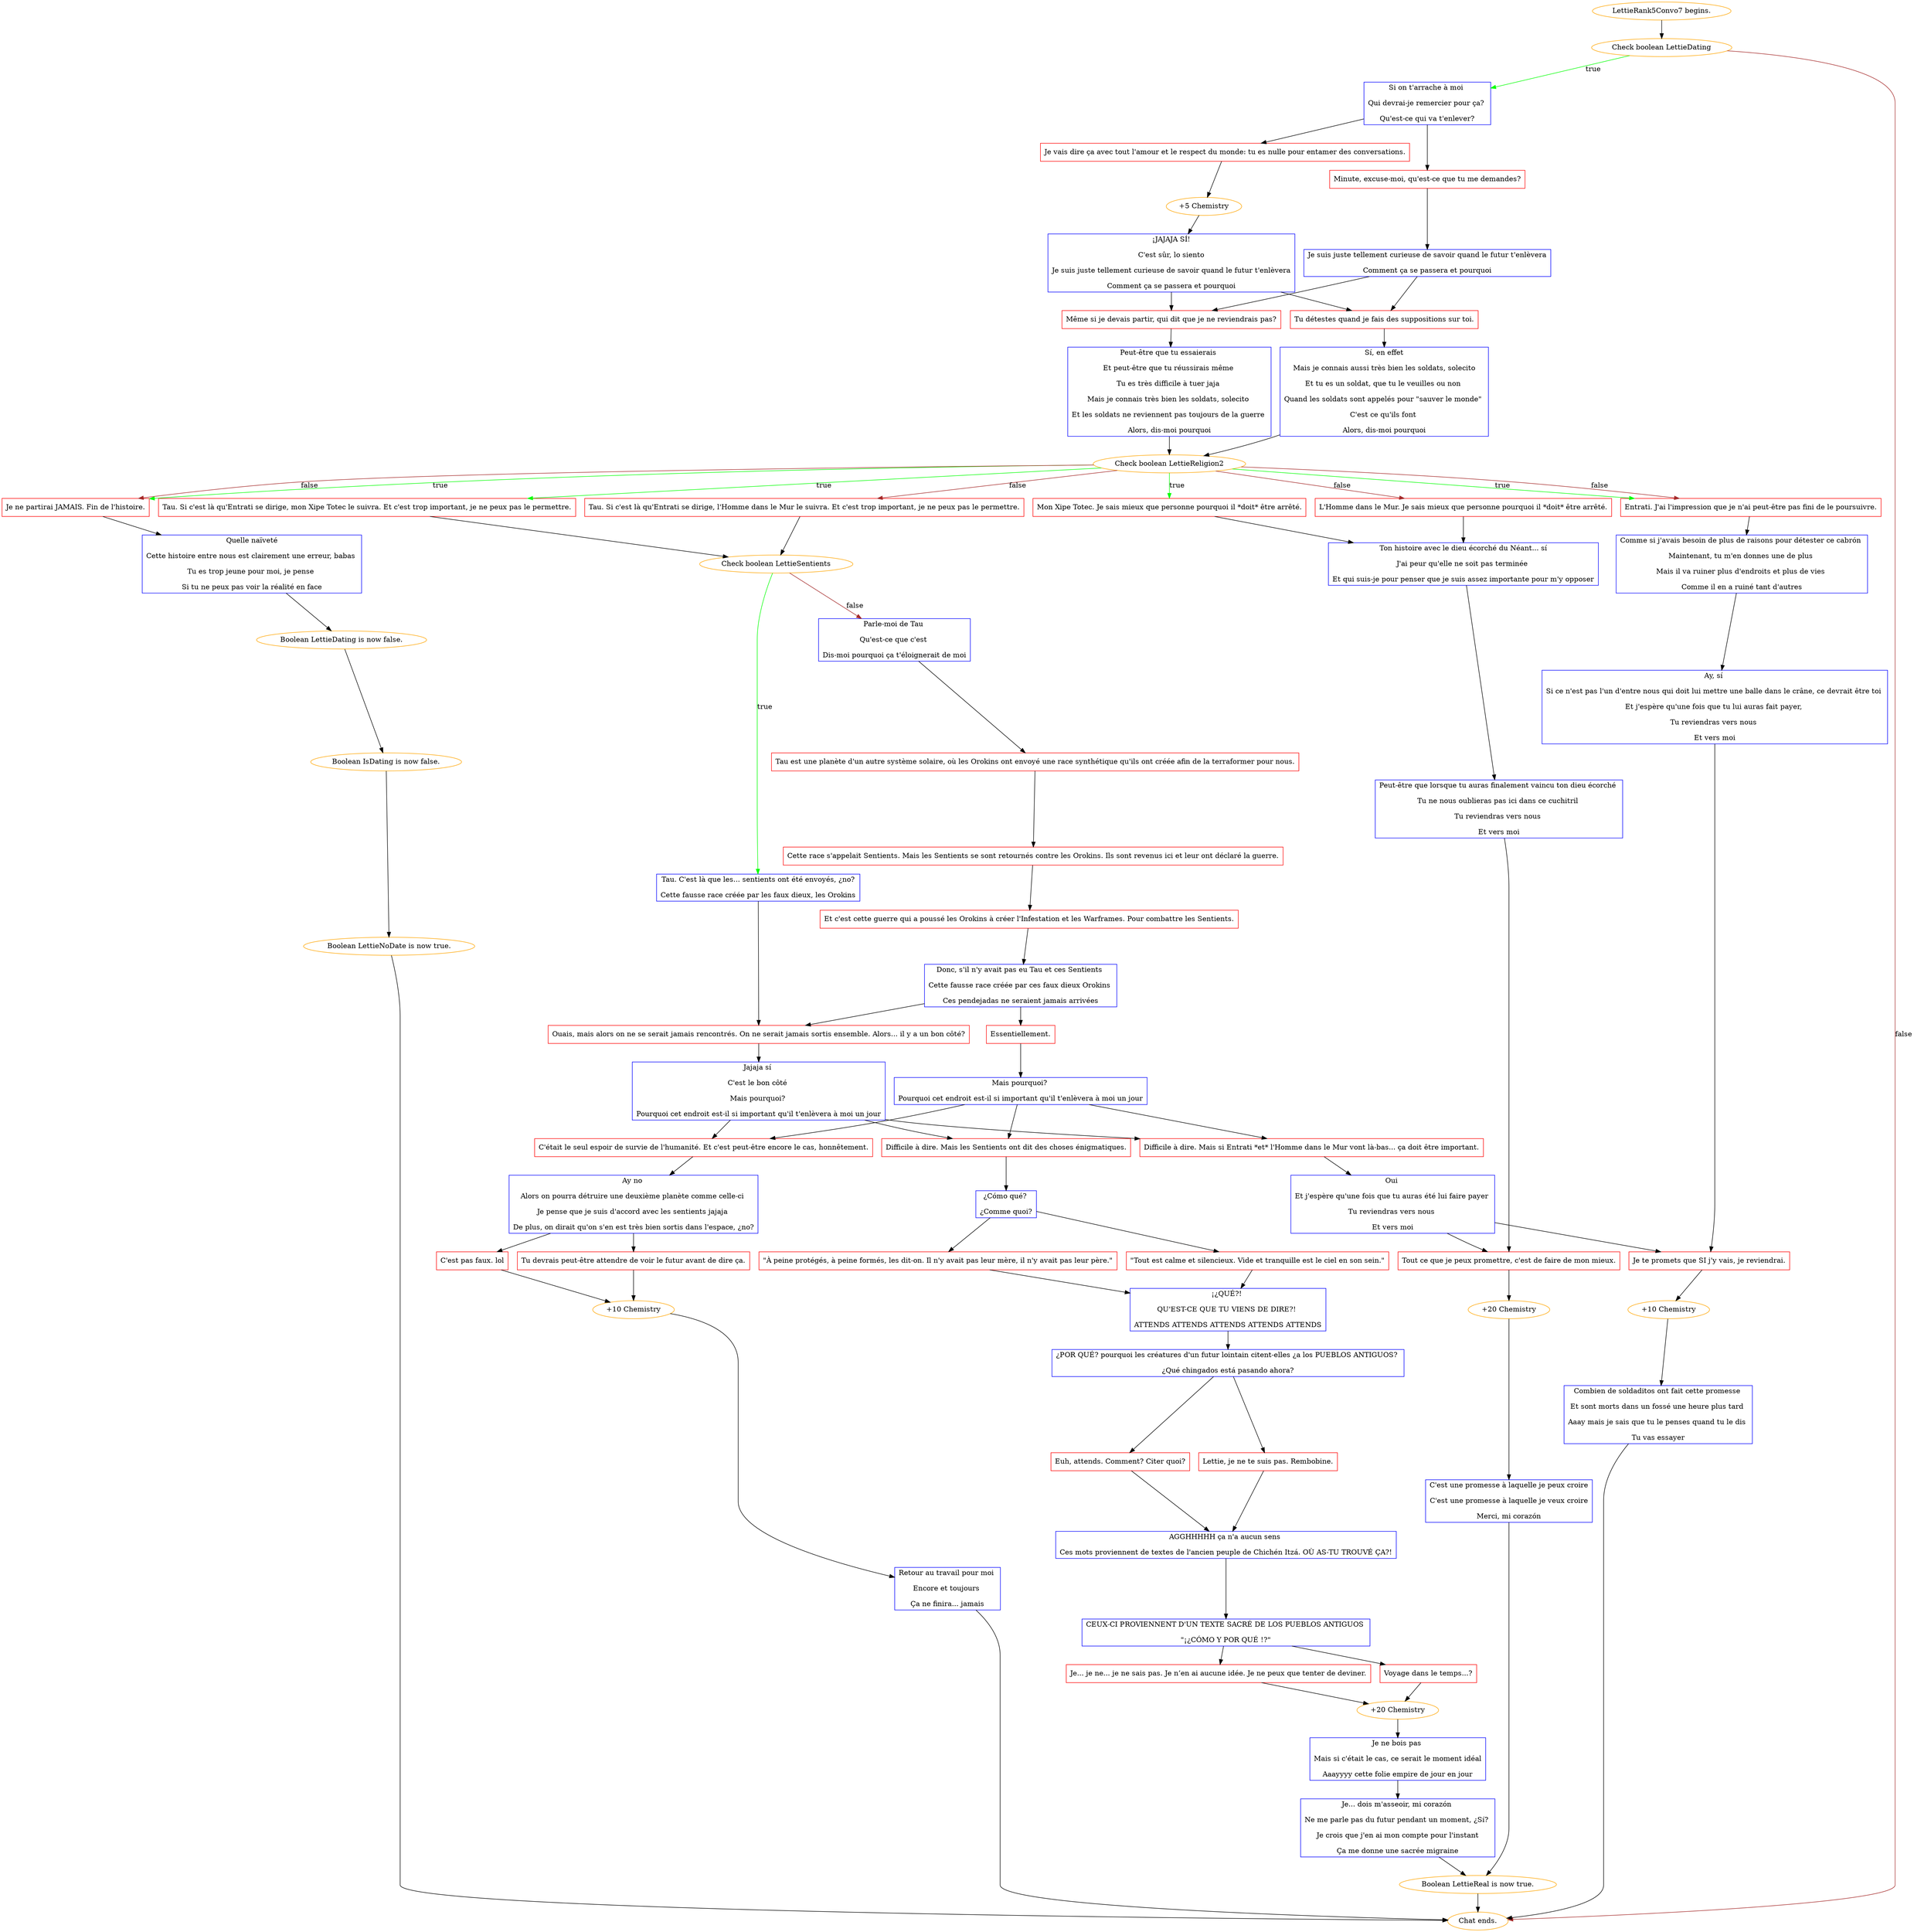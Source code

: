 digraph {
	"LettieRank5Convo7 begins." [color=orange];
		"LettieRank5Convo7 begins." -> j4288606571;
	j4288606571 [label="Check boolean LettieDating",color=orange];
		j4288606571 -> j4246492473 [label=true,color=green];
		j4288606571 -> "Chat ends." [label=false,color=brown];
	j4246492473 [label="Si on t'arrache à moi 
Qui devrai-je remercier pour ça? 
Qu'est-ce qui va t'enlever?",shape=box,color=blue];
		j4246492473 -> j1325430317;
		j4246492473 -> j1123617925;
	"Chat ends." [color=orange];
	j1325430317 [label="Je vais dire ça avec tout l'amour et le respect du monde: tu es nulle pour entamer des conversations.",shape=box,color=red];
		j1325430317 -> j2525987508;
	j1123617925 [label="Minute, excuse-moi, qu'est-ce que tu me demandes?",shape=box,color=red];
		j1123617925 -> j3064922351;
	j2525987508 [label="+5 Chemistry",color=orange];
		j2525987508 -> j1627855793;
	j3064922351 [label="Je suis juste tellement curieuse de savoir quand le futur t'enlèvera
Comment ça se passera et pourquoi",shape=box,color=blue];
		j3064922351 -> j2186683786;
		j3064922351 -> j2431192857;
	j1627855793 [label="¡JAJAJA SÍ!
C'est sûr, lo siento
Je suis juste tellement curieuse de savoir quand le futur t'enlèvera
Comment ça se passera et pourquoi",shape=box,color=blue];
		j1627855793 -> j2186683786;
		j1627855793 -> j2431192857;
	j2186683786 [label="Même si je devais partir, qui dit que je ne reviendrais pas?",shape=box,color=red];
		j2186683786 -> j268072447;
	j2431192857 [label="Tu détestes quand je fais des suppositions sur toi.",shape=box,color=red];
		j2431192857 -> j1989878945;
	j268072447 [label="Peut-être que tu essaierais 
Et peut-être que tu réussirais même 
Tu es très difficile à tuer jaja 
Mais je connais très bien les soldats, solecito 
Et les soldats ne reviennent pas toujours de la guerre 
Alors, dis-moi pourquoi",shape=box,color=blue];
		j268072447 -> j3234434887;
	j1989878945 [label="Sí, en effet
Mais je connais aussi très bien les soldats, solecito
Et tu es un soldat, que tu le veuilles ou non 
Quand les soldats sont appelés pour \"sauver le monde\" 
C'est ce qu'ils font 
Alors, dis-moi pourquoi",shape=box,color=blue];
		j1989878945 -> j3234434887;
	j3234434887 [label="Check boolean LettieReligion2",color=orange];
		j3234434887 -> j487864672 [label=true,color=green];
		j3234434887 -> j2626860531 [label=true,color=green];
		j3234434887 -> j3650784892 [label=true,color=green];
		j3234434887 -> j1379897673 [label=true,color=green];
		j3234434887 -> j487864672 [label=false,color=brown];
		j3234434887 -> j1039591984 [label=false,color=brown];
		j3234434887 -> j1992016374 [label=false,color=brown];
		j3234434887 -> j1379897673 [label=false,color=brown];
	j487864672 [label="Entrati. J'ai l'impression que je n'ai peut-être pas fini de le poursuivre.",shape=box,color=red];
		j487864672 -> j3920303327;
	j2626860531 [label="Mon Xipe Totec. Je sais mieux que personne pourquoi il *doit* être arrêté.",shape=box,color=red];
		j2626860531 -> j2919972062;
	j3650784892 [label="Tau. Si c'est là qu'Entrati se dirige, mon Xipe Totec le suivra. Et c'est trop important, je ne peux pas le permettre.",shape=box,color=red];
		j3650784892 -> j3204689239;
	j1379897673 [label="Je ne partirai JAMAIS. Fin de l'histoire.",shape=box,color=red];
		j1379897673 -> j3965132581;
	j1039591984 [label="L'Homme dans le Mur. Je sais mieux que personne pourquoi il *doit* être arrêté.",shape=box,color=red];
		j1039591984 -> j2919972062;
	j1992016374 [label="Tau. Si c'est là qu'Entrati se dirige, l'Homme dans le Mur le suivra. Et c'est trop important, je ne peux pas le permettre.",shape=box,color=red];
		j1992016374 -> j3204689239;
	j3920303327 [label="Comme si j'avais besoin de plus de raisons pour détester ce cabrón 
Maintenant, tu m'en donnes une de plus 
Mais il va ruiner plus d'endroits et plus de vies 
Comme il en a ruiné tant d'autres",shape=box,color=blue];
		j3920303327 -> j2486193317;
	j2919972062 [label="Ton histoire avec le dieu écorché du Néant... sí
J'ai peur qu'elle ne soit pas terminée 
Et qui suis-je pour penser que je suis assez importante pour m'y opposer",shape=box,color=blue];
		j2919972062 -> j635813058;
	j3204689239 [label="Check boolean LettieSentients",color=orange];
		j3204689239 -> j3498549688 [label=true,color=green];
		j3204689239 -> j4132762640 [label=false,color=brown];
	j3965132581 [label="Quelle naïveté
Cette histoire entre nous est clairement une erreur, babas 
Tu es trop jeune pour moi, je pense 
Si tu ne peux pas voir la réalité en face",shape=box,color=blue];
		j3965132581 -> j2548450594;
	j2486193317 [label="Ay, sí 
Si ce n'est pas l'un d'entre nous qui doit lui mettre une balle dans le crâne, ce devrait être toi 
Et j'espère qu'une fois que tu lui auras fait payer, 
Tu reviendras vers nous 
Et vers moi",shape=box,color=blue];
		j2486193317 -> j3897967119;
	j635813058 [label="Peut-être que lorsque tu auras finalement vaincu ton dieu écorché 
Tu ne nous oublieras pas ici dans ce cuchitril 
Tu reviendras vers nous 
Et vers moi",shape=box,color=blue];
		j635813058 -> j1669298430;
	j3498549688 [label="Tau. C'est là que les... sentients ont été envoyés, ¿no?
Cette fausse race créée par les faux dieux, les Orokins",shape=box,color=blue];
		j3498549688 -> j4113633158;
	j4132762640 [label="Parle-moi de Tau 
Qu'est-ce que c'est 
Dis-moi pourquoi ça t'éloignerait de moi",shape=box,color=blue];
		j4132762640 -> j1618868161;
	j2548450594 [label="Boolean LettieDating is now false.",color=orange];
		j2548450594 -> j4086907321;
	j3897967119 [label="Je te promets que SI j'y vais, je reviendrai.",shape=box,color=red];
		j3897967119 -> j3754870858;
	j1669298430 [label="Tout ce que je peux promettre, c'est de faire de mon mieux.",shape=box,color=red];
		j1669298430 -> j1963952790;
	j4113633158 [label="Ouais, mais alors on ne se serait jamais rencontrés. On ne serait jamais sortis ensemble. Alors... il y a un bon côté?",shape=box,color=red];
		j4113633158 -> j4036677513;
	j1618868161 [label="Tau est une planète d'un autre système solaire, où les Orokins ont envoyé une race synthétique qu'ils ont créée afin de la terraformer pour nous.",shape=box,color=red];
		j1618868161 -> j998510366;
	j4086907321 [label="Boolean IsDating is now false.",color=orange];
		j4086907321 -> j2703113057;
	j3754870858 [label="+10 Chemistry",color=orange];
		j3754870858 -> j1690255922;
	j1963952790 [label="+20 Chemistry",color=orange];
		j1963952790 -> j3406016213;
	j4036677513 [label="Jajaja sí 
C'est le bon côté 
Mais pourquoi? 
Pourquoi cet endroit est-il si important qu'il t'enlèvera à moi un jour",shape=box,color=blue];
		j4036677513 -> j977286583;
		j4036677513 -> j358568766;
		j4036677513 -> j897743928;
	j998510366 [label="Cette race s'appelait Sentients. Mais les Sentients se sont retournés contre les Orokins. Ils sont revenus ici et leur ont déclaré la guerre.",shape=box,color=red];
		j998510366 -> j3947457311;
	j2703113057 [label="Boolean LettieNoDate is now true.",color=orange];
		j2703113057 -> "Chat ends.";
	j1690255922 [label="Combien de soldaditos ont fait cette promesse 
Et sont morts dans un fossé une heure plus tard 
Aaay mais je sais que tu le penses quand tu le dis 
Tu vas essayer",shape=box,color=blue];
		j1690255922 -> "Chat ends.";
	j3406016213 [label="C'est une promesse à laquelle je peux croire
C'est une promesse à laquelle je veux croire
Merci, mi corazón",shape=box,color=blue];
		j3406016213 -> j1472871842;
	j977286583 [label="Difficile à dire. Mais si Entrati *et* l'Homme dans le Mur vont là-bas... ça doit être important.",shape=box,color=red];
		j977286583 -> j3639741139;
	j358568766 [label="C'était le seul espoir de survie de l'humanité. Et c'est peut-être encore le cas, honnêtement.",shape=box,color=red];
		j358568766 -> j2581076678;
	j897743928 [label="Difficile à dire. Mais les Sentients ont dit des choses énigmatiques.",shape=box,color=red];
		j897743928 -> j3040831752;
	j3947457311 [label="Et c'est cette guerre qui a poussé les Orokins à créer l'Infestation et les Warframes. Pour combattre les Sentients.",shape=box,color=red];
		j3947457311 -> j460552448;
	j1472871842 [label="Boolean LettieReal is now true.",color=orange];
		j1472871842 -> "Chat ends.";
	j3639741139 [label="Oui 
Et j'espère qu'une fois que tu auras été lui faire payer 
Tu reviendras vers nous 
Et vers moi",shape=box,color=blue];
		j3639741139 -> j3897967119;
		j3639741139 -> j1669298430;
	j2581076678 [label="Ay no 
Alors on pourra détruire une deuxième planète comme celle-ci 
Je pense que je suis d'accord avec les sentients jajaja 
De plus, on dirait qu'on s'en est très bien sortis dans l'espace, ¿no?",shape=box,color=blue];
		j2581076678 -> j7077720;
		j2581076678 -> j1151142235;
	j3040831752 [label="¿Cómo qué? 
¿Comme quoi?",shape=box,color=blue];
		j3040831752 -> j2500970256;
		j3040831752 -> j3514253761;
	j460552448 [label="Donc, s'il n'y avait pas eu Tau et ces Sentients 
Cette fausse race créée par ces faux dieux Orokins 
Ces pendejadas ne seraient jamais arrivées",shape=box,color=blue];
		j460552448 -> j4113633158;
		j460552448 -> j551044627;
	j7077720 [label="C'est pas faux. lol",shape=box,color=red];
		j7077720 -> j798055885;
	j1151142235 [label="Tu devrais peut-être attendre de voir le futur avant de dire ça.",shape=box,color=red];
		j1151142235 -> j798055885;
	j2500970256 [label="\"Tout est calme et silencieux. Vide et tranquille est le ciel en son sein.\"",shape=box,color=red];
		j2500970256 -> j1180953502;
	j3514253761 [label="\"À peine protégés, à peine formés, les dit-on. Il n'y avait pas leur mère, il n'y avait pas leur père.\"",shape=box,color=red];
		j3514253761 -> j1180953502;
	j551044627 [label="Essentiellement.",shape=box,color=red];
		j551044627 -> j4278506378;
	j798055885 [label="+10 Chemistry",color=orange];
		j798055885 -> j630109873;
	j1180953502 [label="¡¿QUÉ?! 
QU'EST-CE QUE TU VIENS DE DIRE?! 
ATTENDS ATTENDS ATTENDS ATTENDS ATTENDS",shape=box,color=blue];
		j1180953502 -> j2353363137;
	j4278506378 [label="Mais pourquoi? 
Pourquoi cet endroit est-il si important qu'il t'enlèvera à moi un jour",shape=box,color=blue];
		j4278506378 -> j977286583;
		j4278506378 -> j358568766;
		j4278506378 -> j897743928;
	j630109873 [label="Retour au travail pour moi 
Encore et toujours 
Ça ne finira... jamais",shape=box,color=blue];
		j630109873 -> "Chat ends.";
	j2353363137 [label="¿POR QUÉ? pourquoi les créatures d'un futur lointain citent-elles ¿a los PUEBLOS ANTIGUOS? 
¿Qué chingados está pasando ahora?",shape=box,color=blue];
		j2353363137 -> j3455526867;
		j2353363137 -> j3090399658;
	j3455526867 [label="Euh, attends. Comment? Citer quoi?",shape=box,color=red];
		j3455526867 -> j2016411590;
	j3090399658 [label="Lettie, je ne te suis pas. Rembobine.",shape=box,color=red];
		j3090399658 -> j2016411590;
	j2016411590 [label="AGGHHHHH ça n'a aucun sens 
Ces mots proviennent de textes de l'ancien peuple de Chichén Itzá. OÙ AS-TU TROUVÉ ÇA?!",shape=box,color=blue];
		j2016411590 -> j186332771;
	j186332771 [label="CEUX-CI PROVIENNENT D'UN TEXTE SACRÉ DE LOS PUEBLOS ANTIGUOS 
\"¡¿CÓMO Y POR QUÉ !?\"",shape=box,color=blue];
		j186332771 -> j3784619878;
		j186332771 -> j1892940120;
	j3784619878 [label="Je... je ne... je ne sais pas. Je n’en ai aucune idée. Je ne peux que tenter de deviner.",shape=box,color=red];
		j3784619878 -> j3714164690;
	j1892940120 [label="Voyage dans le temps...?",shape=box,color=red];
		j1892940120 -> j3714164690;
	j3714164690 [label="+20 Chemistry",color=orange];
		j3714164690 -> j2453913123;
	j2453913123 [label="Je ne bois pas 
Mais si c'était le cas, ce serait le moment idéal
Aaayyyy cette folie empire de jour en jour",shape=box,color=blue];
		j2453913123 -> j407046590;
	j407046590 [label="Je... dois m'asseoir, mi corazón 
Ne me parle pas du futur pendant un moment, ¿Sí? 
Je crois que j'en ai mon compte pour l'instant
Ça me donne une sacrée migraine",shape=box,color=blue];
		j407046590 -> j1472871842;
}
